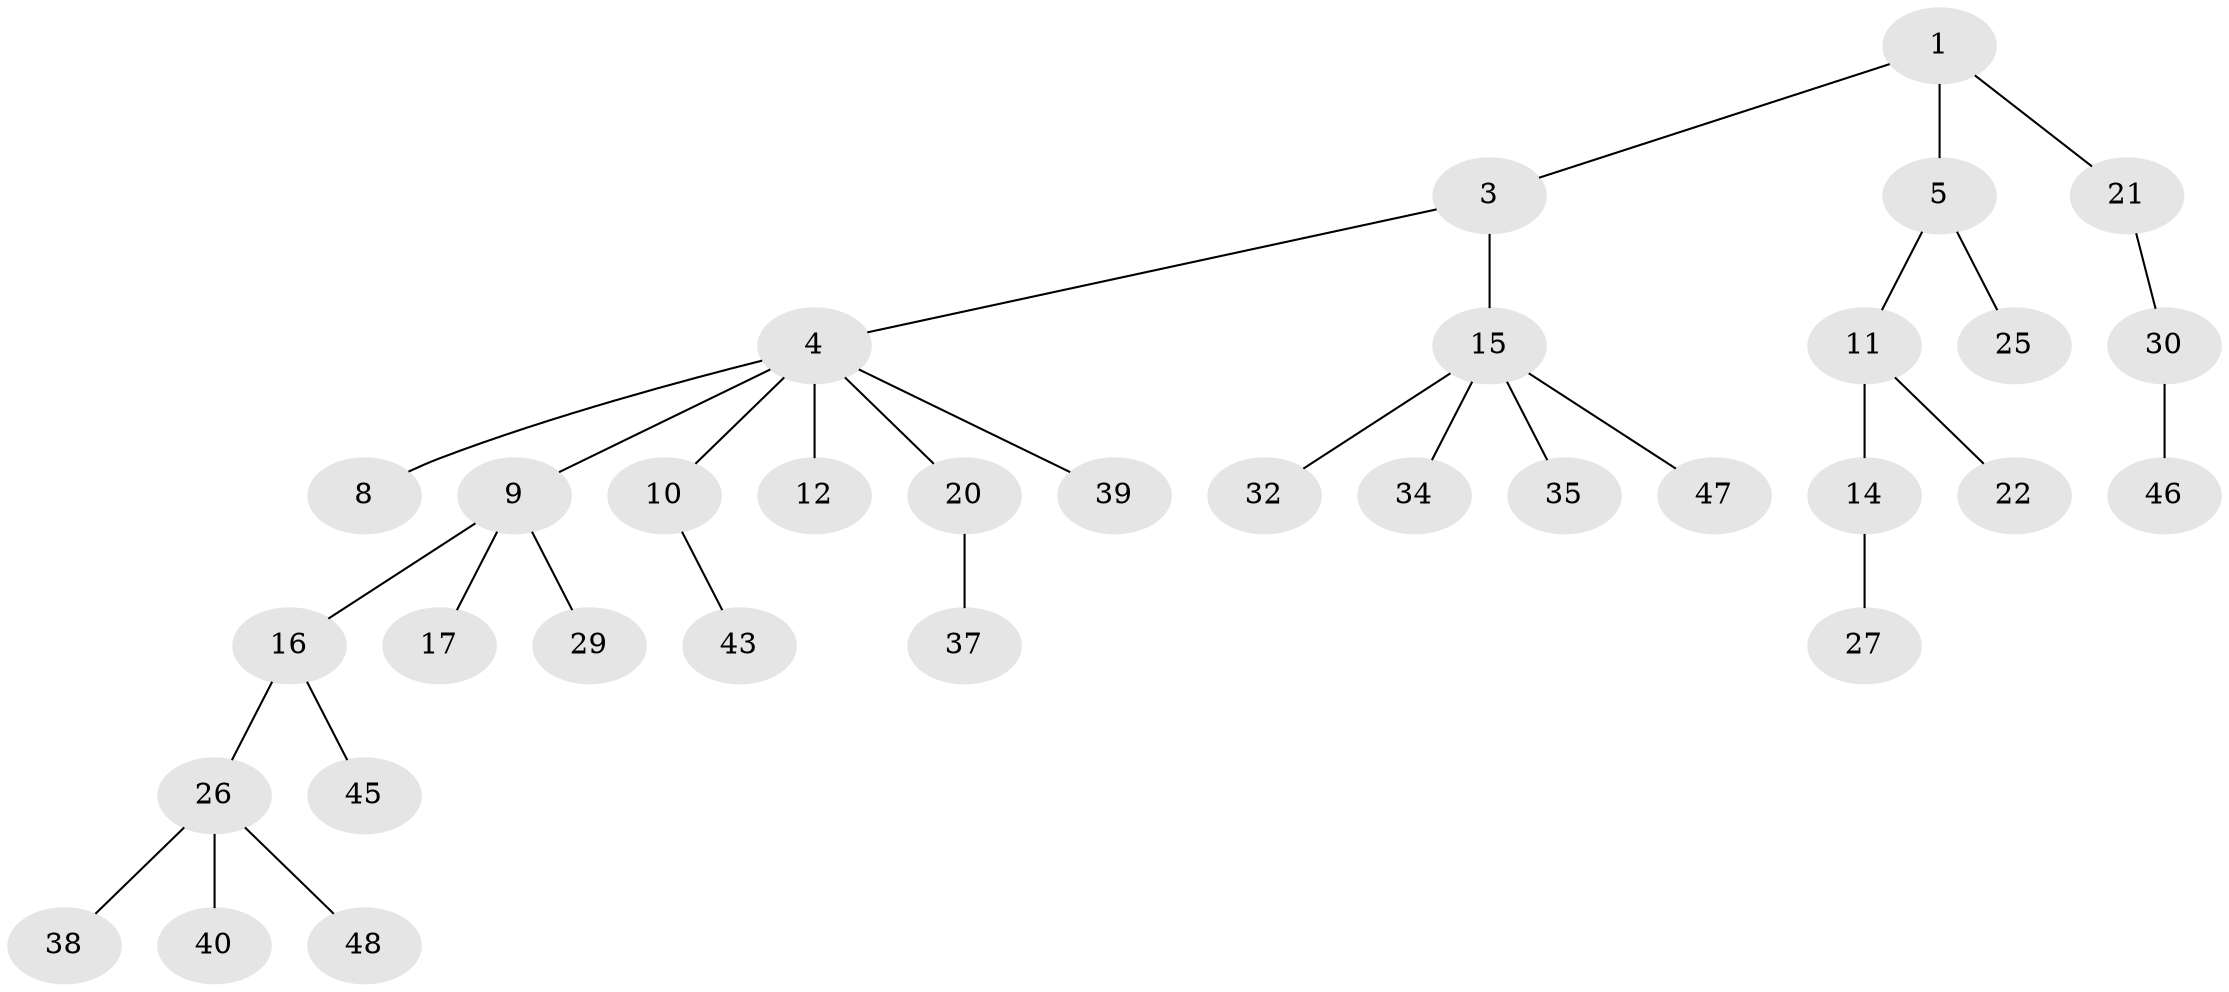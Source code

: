// original degree distribution, {2: 0.24, 3: 0.14, 5: 0.02, 4: 0.12, 1: 0.48}
// Generated by graph-tools (version 1.1) at 2025/42/03/06/25 10:42:04]
// undirected, 33 vertices, 32 edges
graph export_dot {
graph [start="1"]
  node [color=gray90,style=filled];
  1 [super="+2"];
  3 [super="+6"];
  4 [super="+7"];
  5 [super="+23"];
  8;
  9 [super="+13"];
  10 [super="+24"];
  11 [super="+19"];
  12;
  14;
  15 [super="+28"];
  16 [super="+18"];
  17;
  20;
  21 [super="+44"];
  22;
  25;
  26 [super="+33"];
  27 [super="+49"];
  29 [super="+41"];
  30 [super="+31"];
  32;
  34;
  35 [super="+36"];
  37 [super="+42"];
  38;
  39;
  40;
  43;
  45;
  46;
  47 [super="+50"];
  48;
  1 -- 21;
  1 -- 3;
  1 -- 5;
  3 -- 4;
  3 -- 15;
  4 -- 9;
  4 -- 12;
  4 -- 20;
  4 -- 8;
  4 -- 10;
  4 -- 39;
  5 -- 11;
  5 -- 25;
  9 -- 17;
  9 -- 16;
  9 -- 29;
  10 -- 43;
  11 -- 14;
  11 -- 22;
  14 -- 27;
  15 -- 47;
  15 -- 32;
  15 -- 34;
  15 -- 35;
  16 -- 26;
  16 -- 45;
  20 -- 37;
  21 -- 30;
  26 -- 40;
  26 -- 48;
  26 -- 38;
  30 -- 46;
}
